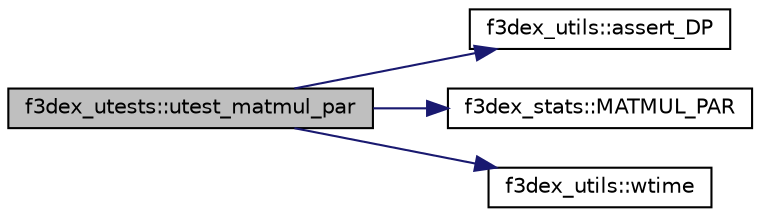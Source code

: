 digraph G
{
  edge [fontname="Helvetica",fontsize="10",labelfontname="Helvetica",labelfontsize="10"];
  node [fontname="Helvetica",fontsize="10",shape=record];
  rankdir=LR;
  Node1 [label="f3dex_utests::utest_matmul_par",height=0.2,width=0.4,color="black", fillcolor="grey75", style="filled" fontcolor="black"];
  Node1 -> Node2 [color="midnightblue",fontsize="10",style="solid",fontname="Helvetica"];
  Node2 [label="f3dex_utils::assert_DP",height=0.2,width=0.4,color="black", fillcolor="white", style="filled",URL="$namespacef3dex__utils.html#ad4cb6613ee589637f453ef808466a0f9",tooltip="Assert if two doubles are equal."];
  Node1 -> Node3 [color="midnightblue",fontsize="10",style="solid",fontname="Helvetica"];
  Node3 [label="f3dex_stats::MATMUL_PAR",height=0.2,width=0.4,color="black", fillcolor="white", style="filled",URL="$namespacef3dex__stats.html#a046613d05a3a2eb1808a7ee99fba7509",tooltip="Parallel matrix multiplication."];
  Node1 -> Node4 [color="midnightblue",fontsize="10",style="solid",fontname="Helvetica"];
  Node4 [label="f3dex_utils::wtime",height=0.2,width=0.4,color="black", fillcolor="white", style="filled",URL="$namespacef3dex__utils.html#ac5aa172010ec6cd9bd4c5273904b0405",tooltip="Measures system time."];
}
